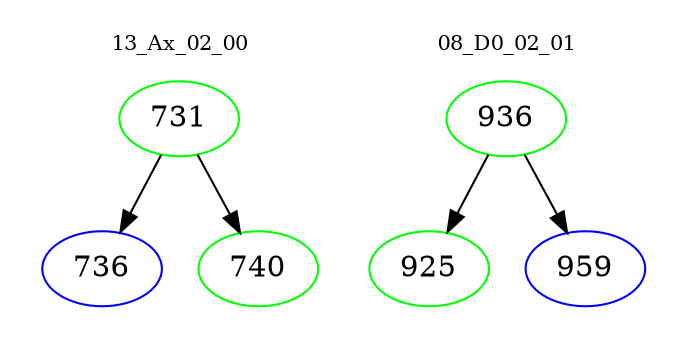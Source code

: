 digraph{
subgraph cluster_0 {
color = white
label = "13_Ax_02_00";
fontsize=10;
T0_731 [label="731", color="green"]
T0_731 -> T0_736 [color="black"]
T0_736 [label="736", color="blue"]
T0_731 -> T0_740 [color="black"]
T0_740 [label="740", color="green"]
}
subgraph cluster_1 {
color = white
label = "08_D0_02_01";
fontsize=10;
T1_936 [label="936", color="green"]
T1_936 -> T1_925 [color="black"]
T1_925 [label="925", color="green"]
T1_936 -> T1_959 [color="black"]
T1_959 [label="959", color="blue"]
}
}
